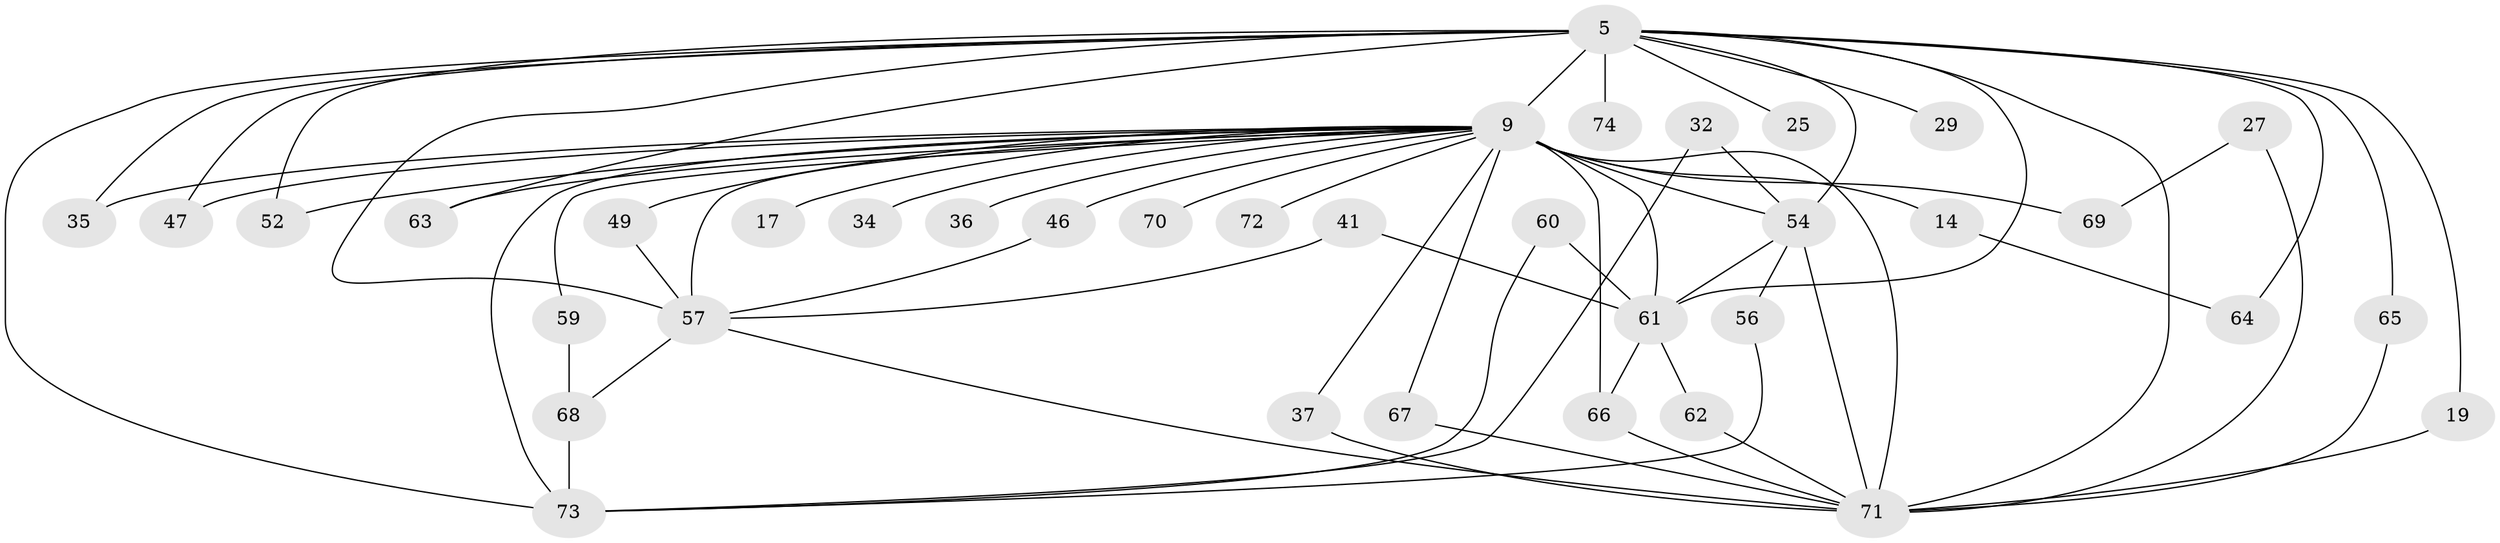 // original degree distribution, {18: 0.013513513513513514, 20: 0.04054054054054054, 16: 0.04054054054054054, 24: 0.013513513513513514, 10: 0.013513513513513514, 13: 0.013513513513513514, 6: 0.013513513513513514, 9: 0.013513513513513514, 3: 0.22972972972972974, 4: 0.05405405405405406, 2: 0.5135135135135135, 5: 0.04054054054054054}
// Generated by graph-tools (version 1.1) at 2025/43/03/09/25 04:43:03]
// undirected, 37 vertices, 65 edges
graph export_dot {
graph [start="1"]
  node [color=gray90,style=filled];
  5 [super="+2"];
  9 [super="+1+4"];
  14;
  17;
  19;
  25;
  27;
  29 [super="+18"];
  32;
  34;
  35;
  36;
  37;
  41;
  46;
  47;
  49;
  52;
  54 [super="+33+8"];
  56;
  57 [super="+26+38"];
  59;
  60;
  61 [super="+15+48"];
  62;
  63;
  64;
  65;
  66 [super="+44+51"];
  67;
  68 [super="+45"];
  69 [super="+43"];
  70 [super="+58"];
  71 [super="+31+10+40"];
  72;
  73 [super="+50+55"];
  74 [super="+22"];
  5 -- 9 [weight=8];
  5 -- 19;
  5 -- 25 [weight=2];
  5 -- 35;
  5 -- 47;
  5 -- 52;
  5 -- 54 [weight=5];
  5 -- 57 [weight=3];
  5 -- 63;
  5 -- 65;
  5 -- 73 [weight=3];
  5 -- 74 [weight=3];
  5 -- 64;
  5 -- 71 [weight=6];
  5 -- 29 [weight=2];
  5 -- 61 [weight=2];
  9 -- 14 [weight=2];
  9 -- 34 [weight=2];
  9 -- 36 [weight=2];
  9 -- 47;
  9 -- 67;
  9 -- 70 [weight=2];
  9 -- 72 [weight=2];
  9 -- 69 [weight=5];
  9 -- 46;
  9 -- 49;
  9 -- 71 [weight=10];
  9 -- 54 [weight=9];
  9 -- 61 [weight=4];
  9 -- 73;
  9 -- 57;
  9 -- 66 [weight=2];
  9 -- 35;
  9 -- 37;
  9 -- 17 [weight=2];
  9 -- 52;
  9 -- 59;
  9 -- 63;
  14 -- 64;
  19 -- 71;
  27 -- 71;
  27 -- 69;
  32 -- 73;
  32 -- 54;
  37 -- 71;
  41 -- 57;
  41 -- 61;
  46 -- 57;
  49 -- 57;
  54 -- 71 [weight=4];
  54 -- 56;
  54 -- 61;
  56 -- 73;
  57 -- 71 [weight=3];
  57 -- 68;
  59 -- 68;
  60 -- 61;
  60 -- 73;
  61 -- 66;
  61 -- 62;
  62 -- 71;
  65 -- 71;
  66 -- 71 [weight=3];
  67 -- 71;
  68 -- 73 [weight=3];
}
